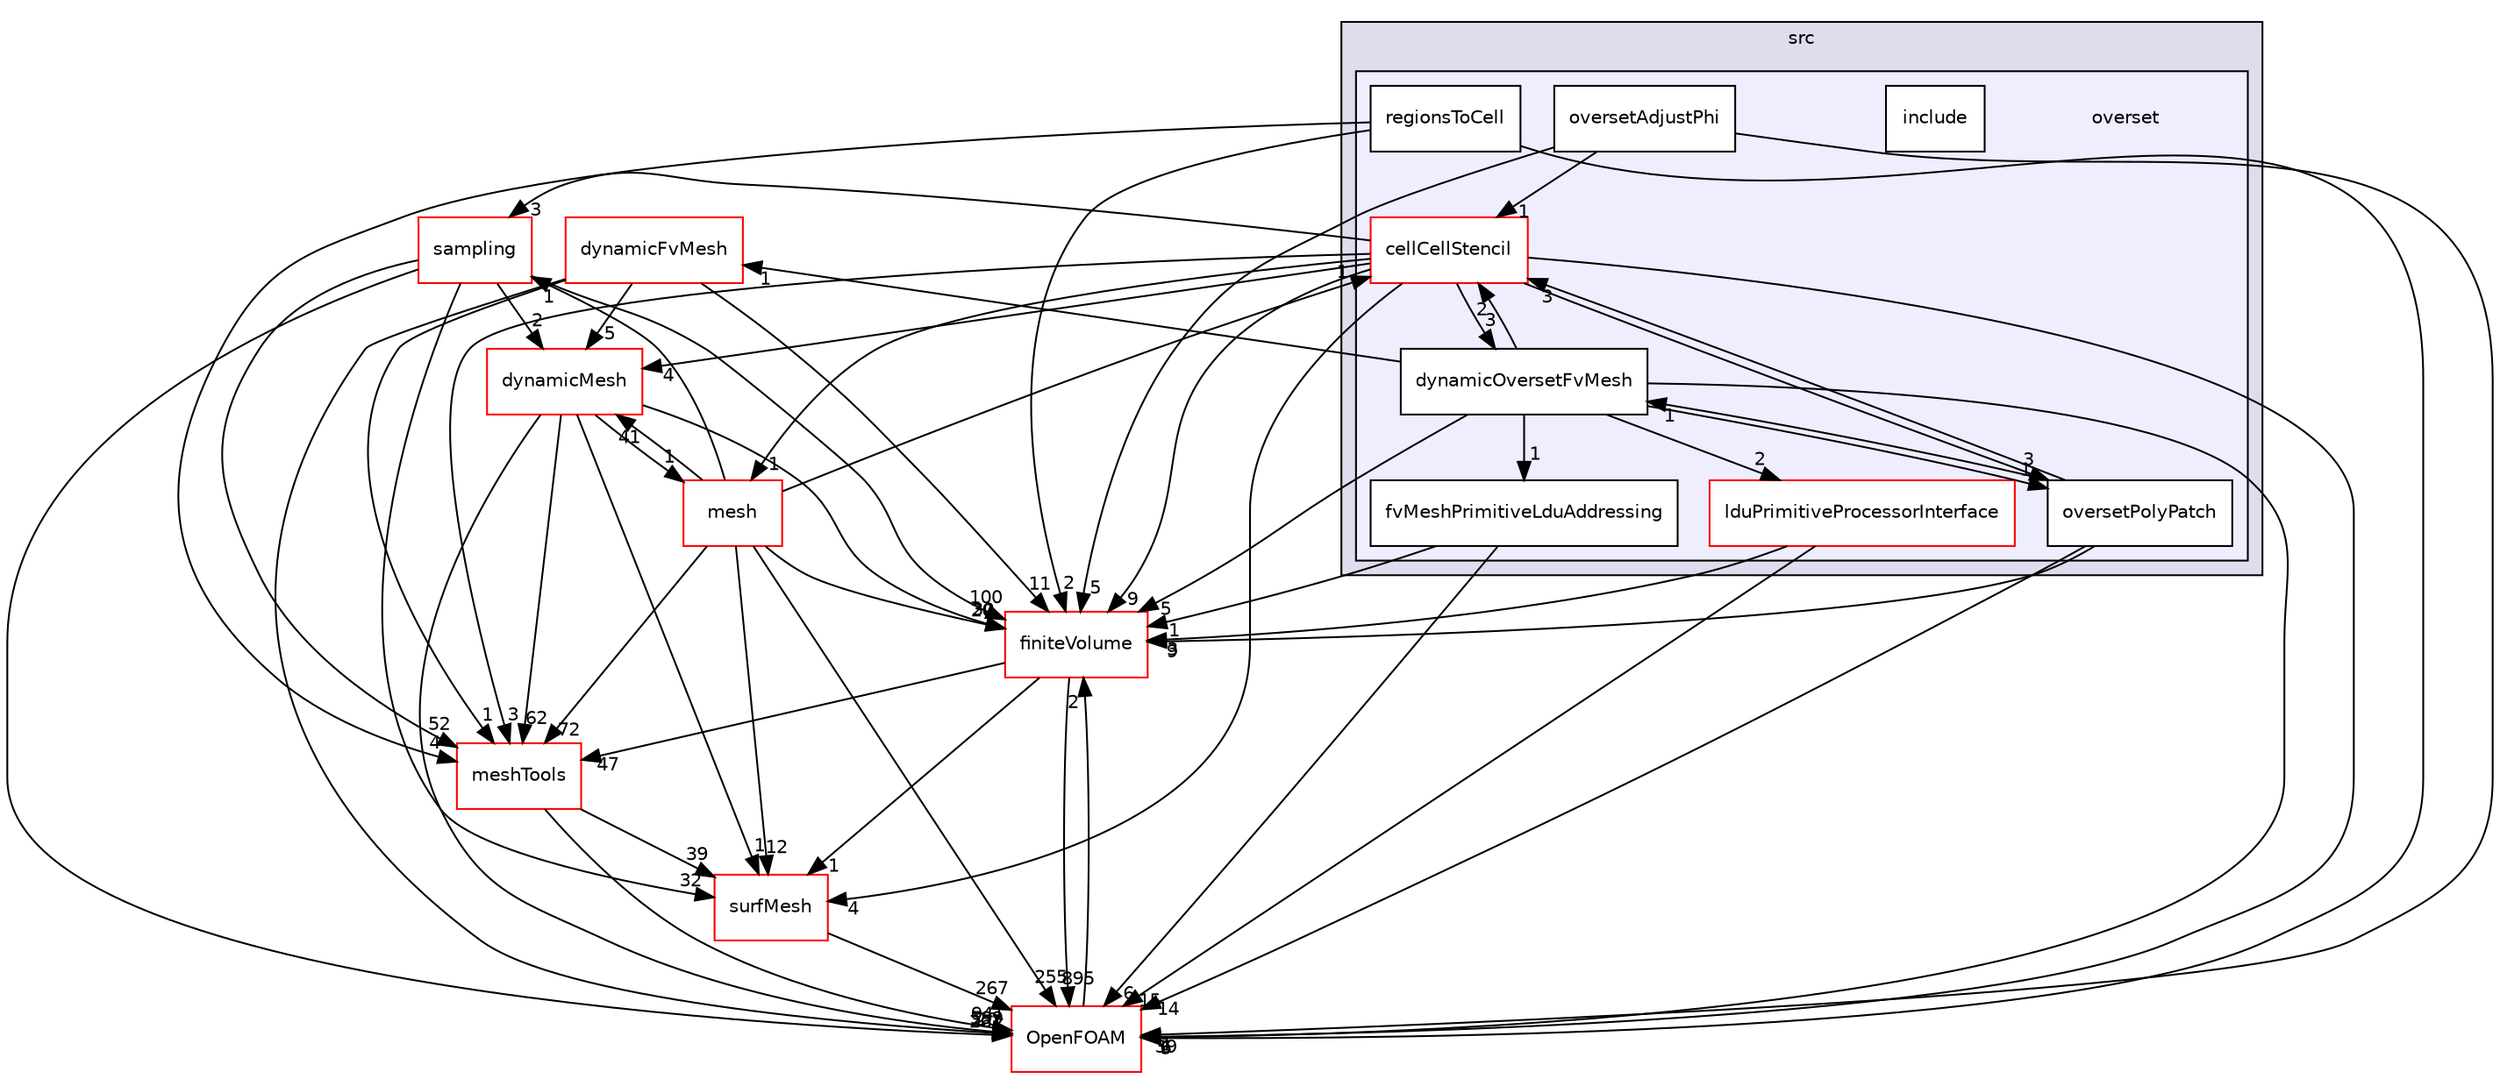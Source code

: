 digraph "src/overset" {
  bgcolor=transparent;
  compound=true
  node [ fontsize="10", fontname="Helvetica"];
  edge [ labelfontsize="10", labelfontname="Helvetica"];
  subgraph clusterdir_68267d1309a1af8e8297ef4c3efbcdba {
    graph [ bgcolor="#ddddee", pencolor="black", label="src" fontname="Helvetica", fontsize="10", URL="dir_68267d1309a1af8e8297ef4c3efbcdba.html"]
  subgraph clusterdir_130ea3eb54766613bed36c4f96e55285 {
    graph [ bgcolor="#eeeeff", pencolor="black", label="" URL="dir_130ea3eb54766613bed36c4f96e55285.html"];
    dir_130ea3eb54766613bed36c4f96e55285 [shape=plaintext label="overset"];
    dir_c8b95e09d21a64825888613c18fe4ff2 [shape=box label="cellCellStencil" color="red" fillcolor="white" style="filled" URL="dir_c8b95e09d21a64825888613c18fe4ff2.html"];
    dir_36610c964c56ee5839c7ab6692c88b13 [shape=box label="dynamicOversetFvMesh" color="black" fillcolor="white" style="filled" URL="dir_36610c964c56ee5839c7ab6692c88b13.html"];
    dir_1cd283f81202a1738495e9e43e1b9571 [shape=box label="fvMeshPrimitiveLduAddressing" color="black" fillcolor="white" style="filled" URL="dir_1cd283f81202a1738495e9e43e1b9571.html"];
    dir_562a6031340baf72c43bd2aeaa54b862 [shape=box label="include" color="black" fillcolor="white" style="filled" URL="dir_562a6031340baf72c43bd2aeaa54b862.html"];
    dir_b762ae4e91a4fddfcd1b3d4b364e39f6 [shape=box label="lduPrimitiveProcessorInterface" color="red" fillcolor="white" style="filled" URL="dir_b762ae4e91a4fddfcd1b3d4b364e39f6.html"];
    dir_5a4d0cfa64947f6700a95656be3eb91d [shape=box label="oversetAdjustPhi" color="black" fillcolor="white" style="filled" URL="dir_5a4d0cfa64947f6700a95656be3eb91d.html"];
    dir_8cbf50248437c6cbef5e7db625f6cd01 [shape=box label="oversetPolyPatch" color="black" fillcolor="white" style="filled" URL="dir_8cbf50248437c6cbef5e7db625f6cd01.html"];
    dir_2b3f342791f82e1c0a2639cb6ddb1e11 [shape=box label="regionsToCell" color="black" fillcolor="white" style="filled" URL="dir_2b3f342791f82e1c0a2639cb6ddb1e11.html"];
  }
  }
  dir_9bd15774b555cf7259a6fa18f99fe99b [shape=box label="finiteVolume" color="red" URL="dir_9bd15774b555cf7259a6fa18f99fe99b.html"];
  dir_24a3817a3c61c11f04a0a72057522f4f [shape=box label="sampling" color="red" URL="dir_24a3817a3c61c11f04a0a72057522f4f.html"];
  dir_0a88fe22feb23ce5f078a04a1df67721 [shape=box label="surfMesh" color="red" URL="dir_0a88fe22feb23ce5f078a04a1df67721.html"];
  dir_ae30ad0bef50cf391b24c614251bb9fd [shape=box label="meshTools" color="red" URL="dir_ae30ad0bef50cf391b24c614251bb9fd.html"];
  dir_7be0d8c199b9408ae01f5d77515b8def [shape=box label="mesh" color="red" URL="dir_7be0d8c199b9408ae01f5d77515b8def.html"];
  dir_63742796c427c97a292c80f7db71da36 [shape=box label="dynamicMesh" color="red" URL="dir_63742796c427c97a292c80f7db71da36.html"];
  dir_c5473ff19b20e6ec4dfe5c310b3778a8 [shape=box label="OpenFOAM" color="red" URL="dir_c5473ff19b20e6ec4dfe5c310b3778a8.html"];
  dir_7045e8b584c9485727394e576736d39b [shape=box label="dynamicFvMesh" color="red" URL="dir_7045e8b584c9485727394e576736d39b.html"];
  dir_9bd15774b555cf7259a6fa18f99fe99b->dir_0a88fe22feb23ce5f078a04a1df67721 [headlabel="1", labeldistance=1.5 headhref="dir_000814_003623.html"];
  dir_9bd15774b555cf7259a6fa18f99fe99b->dir_ae30ad0bef50cf391b24c614251bb9fd [headlabel="47", labeldistance=1.5 headhref="dir_000814_001949.html"];
  dir_9bd15774b555cf7259a6fa18f99fe99b->dir_c5473ff19b20e6ec4dfe5c310b3778a8 [headlabel="895", labeldistance=1.5 headhref="dir_000814_002151.html"];
  dir_c8b95e09d21a64825888613c18fe4ff2->dir_9bd15774b555cf7259a6fa18f99fe99b [headlabel="9", labeldistance=1.5 headhref="dir_002955_000814.html"];
  dir_c8b95e09d21a64825888613c18fe4ff2->dir_24a3817a3c61c11f04a0a72057522f4f [headlabel="3", labeldistance=1.5 headhref="dir_002955_003550.html"];
  dir_c8b95e09d21a64825888613c18fe4ff2->dir_0a88fe22feb23ce5f078a04a1df67721 [headlabel="4", labeldistance=1.5 headhref="dir_002955_003623.html"];
  dir_c8b95e09d21a64825888613c18fe4ff2->dir_8cbf50248437c6cbef5e7db625f6cd01 [headlabel="3", labeldistance=1.5 headhref="dir_002955_002967.html"];
  dir_c8b95e09d21a64825888613c18fe4ff2->dir_ae30ad0bef50cf391b24c614251bb9fd [headlabel="3", labeldistance=1.5 headhref="dir_002955_001949.html"];
  dir_c8b95e09d21a64825888613c18fe4ff2->dir_7be0d8c199b9408ae01f5d77515b8def [headlabel="1", labeldistance=1.5 headhref="dir_002955_001894.html"];
  dir_c8b95e09d21a64825888613c18fe4ff2->dir_63742796c427c97a292c80f7db71da36 [headlabel="4", labeldistance=1.5 headhref="dir_002955_000588.html"];
  dir_c8b95e09d21a64825888613c18fe4ff2->dir_36610c964c56ee5839c7ab6692c88b13 [headlabel="3", labeldistance=1.5 headhref="dir_002955_002961.html"];
  dir_c8b95e09d21a64825888613c18fe4ff2->dir_c5473ff19b20e6ec4dfe5c310b3778a8 [headlabel="39", labeldistance=1.5 headhref="dir_002955_002151.html"];
  dir_24a3817a3c61c11f04a0a72057522f4f->dir_9bd15774b555cf7259a6fa18f99fe99b [headlabel="100", labeldistance=1.5 headhref="dir_003550_000814.html"];
  dir_24a3817a3c61c11f04a0a72057522f4f->dir_0a88fe22feb23ce5f078a04a1df67721 [headlabel="32", labeldistance=1.5 headhref="dir_003550_003623.html"];
  dir_24a3817a3c61c11f04a0a72057522f4f->dir_ae30ad0bef50cf391b24c614251bb9fd [headlabel="52", labeldistance=1.5 headhref="dir_003550_001949.html"];
  dir_24a3817a3c61c11f04a0a72057522f4f->dir_63742796c427c97a292c80f7db71da36 [headlabel="2", labeldistance=1.5 headhref="dir_003550_000588.html"];
  dir_24a3817a3c61c11f04a0a72057522f4f->dir_c5473ff19b20e6ec4dfe5c310b3778a8 [headlabel="261", labeldistance=1.5 headhref="dir_003550_002151.html"];
  dir_0a88fe22feb23ce5f078a04a1df67721->dir_c5473ff19b20e6ec4dfe5c310b3778a8 [headlabel="267", labeldistance=1.5 headhref="dir_003623_002151.html"];
  dir_8cbf50248437c6cbef5e7db625f6cd01->dir_9bd15774b555cf7259a6fa18f99fe99b [headlabel="9", labeldistance=1.5 headhref="dir_002967_000814.html"];
  dir_8cbf50248437c6cbef5e7db625f6cd01->dir_c8b95e09d21a64825888613c18fe4ff2 [headlabel="3", labeldistance=1.5 headhref="dir_002967_002955.html"];
  dir_8cbf50248437c6cbef5e7db625f6cd01->dir_36610c964c56ee5839c7ab6692c88b13 [headlabel="1", labeldistance=1.5 headhref="dir_002967_002961.html"];
  dir_8cbf50248437c6cbef5e7db625f6cd01->dir_c5473ff19b20e6ec4dfe5c310b3778a8 [headlabel="14", labeldistance=1.5 headhref="dir_002967_002151.html"];
  dir_1cd283f81202a1738495e9e43e1b9571->dir_9bd15774b555cf7259a6fa18f99fe99b [headlabel="1", labeldistance=1.5 headhref="dir_002962_000814.html"];
  dir_1cd283f81202a1738495e9e43e1b9571->dir_c5473ff19b20e6ec4dfe5c310b3778a8 [headlabel="6", labeldistance=1.5 headhref="dir_002962_002151.html"];
  dir_ae30ad0bef50cf391b24c614251bb9fd->dir_0a88fe22feb23ce5f078a04a1df67721 [headlabel="39", labeldistance=1.5 headhref="dir_001949_003623.html"];
  dir_ae30ad0bef50cf391b24c614251bb9fd->dir_c5473ff19b20e6ec4dfe5c310b3778a8 [headlabel="941", labeldistance=1.5 headhref="dir_001949_002151.html"];
  dir_7be0d8c199b9408ae01f5d77515b8def->dir_9bd15774b555cf7259a6fa18f99fe99b [headlabel="20", labeldistance=1.5 headhref="dir_001894_000814.html"];
  dir_7be0d8c199b9408ae01f5d77515b8def->dir_c8b95e09d21a64825888613c18fe4ff2 [headlabel="1", labeldistance=1.5 headhref="dir_001894_002955.html"];
  dir_7be0d8c199b9408ae01f5d77515b8def->dir_24a3817a3c61c11f04a0a72057522f4f [headlabel="1", labeldistance=1.5 headhref="dir_001894_003550.html"];
  dir_7be0d8c199b9408ae01f5d77515b8def->dir_0a88fe22feb23ce5f078a04a1df67721 [headlabel="12", labeldistance=1.5 headhref="dir_001894_003623.html"];
  dir_7be0d8c199b9408ae01f5d77515b8def->dir_ae30ad0bef50cf391b24c614251bb9fd [headlabel="72", labeldistance=1.5 headhref="dir_001894_001949.html"];
  dir_7be0d8c199b9408ae01f5d77515b8def->dir_63742796c427c97a292c80f7db71da36 [headlabel="41", labeldistance=1.5 headhref="dir_001894_000588.html"];
  dir_7be0d8c199b9408ae01f5d77515b8def->dir_c5473ff19b20e6ec4dfe5c310b3778a8 [headlabel="255", labeldistance=1.5 headhref="dir_001894_002151.html"];
  dir_b762ae4e91a4fddfcd1b3d4b364e39f6->dir_9bd15774b555cf7259a6fa18f99fe99b [headlabel="3", labeldistance=1.5 headhref="dir_002964_000814.html"];
  dir_b762ae4e91a4fddfcd1b3d4b364e39f6->dir_c5473ff19b20e6ec4dfe5c310b3778a8 [headlabel="15", labeldistance=1.5 headhref="dir_002964_002151.html"];
  dir_63742796c427c97a292c80f7db71da36->dir_9bd15774b555cf7259a6fa18f99fe99b [headlabel="30", labeldistance=1.5 headhref="dir_000588_000814.html"];
  dir_63742796c427c97a292c80f7db71da36->dir_0a88fe22feb23ce5f078a04a1df67721 [headlabel="1", labeldistance=1.5 headhref="dir_000588_003623.html"];
  dir_63742796c427c97a292c80f7db71da36->dir_ae30ad0bef50cf391b24c614251bb9fd [headlabel="62", labeldistance=1.5 headhref="dir_000588_001949.html"];
  dir_63742796c427c97a292c80f7db71da36->dir_7be0d8c199b9408ae01f5d77515b8def [headlabel="1", labeldistance=1.5 headhref="dir_000588_001894.html"];
  dir_63742796c427c97a292c80f7db71da36->dir_c5473ff19b20e6ec4dfe5c310b3778a8 [headlabel="599", labeldistance=1.5 headhref="dir_000588_002151.html"];
  dir_5a4d0cfa64947f6700a95656be3eb91d->dir_9bd15774b555cf7259a6fa18f99fe99b [headlabel="5", labeldistance=1.5 headhref="dir_002966_000814.html"];
  dir_5a4d0cfa64947f6700a95656be3eb91d->dir_c8b95e09d21a64825888613c18fe4ff2 [headlabel="1", labeldistance=1.5 headhref="dir_002966_002955.html"];
  dir_5a4d0cfa64947f6700a95656be3eb91d->dir_c5473ff19b20e6ec4dfe5c310b3778a8 [headlabel="1", labeldistance=1.5 headhref="dir_002966_002151.html"];
  dir_36610c964c56ee5839c7ab6692c88b13->dir_9bd15774b555cf7259a6fa18f99fe99b [headlabel="5", labeldistance=1.5 headhref="dir_002961_000814.html"];
  dir_36610c964c56ee5839c7ab6692c88b13->dir_c8b95e09d21a64825888613c18fe4ff2 [headlabel="2", labeldistance=1.5 headhref="dir_002961_002955.html"];
  dir_36610c964c56ee5839c7ab6692c88b13->dir_8cbf50248437c6cbef5e7db625f6cd01 [headlabel="1", labeldistance=1.5 headhref="dir_002961_002967.html"];
  dir_36610c964c56ee5839c7ab6692c88b13->dir_1cd283f81202a1738495e9e43e1b9571 [headlabel="1", labeldistance=1.5 headhref="dir_002961_002962.html"];
  dir_36610c964c56ee5839c7ab6692c88b13->dir_b762ae4e91a4fddfcd1b3d4b364e39f6 [headlabel="2", labeldistance=1.5 headhref="dir_002961_002964.html"];
  dir_36610c964c56ee5839c7ab6692c88b13->dir_c5473ff19b20e6ec4dfe5c310b3778a8 [headlabel="6", labeldistance=1.5 headhref="dir_002961_002151.html"];
  dir_36610c964c56ee5839c7ab6692c88b13->dir_7045e8b584c9485727394e576736d39b [headlabel="1", labeldistance=1.5 headhref="dir_002961_000578.html"];
  dir_c5473ff19b20e6ec4dfe5c310b3778a8->dir_9bd15774b555cf7259a6fa18f99fe99b [headlabel="2", labeldistance=1.5 headhref="dir_002151_000814.html"];
  dir_2b3f342791f82e1c0a2639cb6ddb1e11->dir_9bd15774b555cf7259a6fa18f99fe99b [headlabel="2", labeldistance=1.5 headhref="dir_002968_000814.html"];
  dir_2b3f342791f82e1c0a2639cb6ddb1e11->dir_ae30ad0bef50cf391b24c614251bb9fd [headlabel="4", labeldistance=1.5 headhref="dir_002968_001949.html"];
  dir_2b3f342791f82e1c0a2639cb6ddb1e11->dir_c5473ff19b20e6ec4dfe5c310b3778a8 [headlabel="5", labeldistance=1.5 headhref="dir_002968_002151.html"];
  dir_7045e8b584c9485727394e576736d39b->dir_9bd15774b555cf7259a6fa18f99fe99b [headlabel="11", labeldistance=1.5 headhref="dir_000578_000814.html"];
  dir_7045e8b584c9485727394e576736d39b->dir_ae30ad0bef50cf391b24c614251bb9fd [headlabel="1", labeldistance=1.5 headhref="dir_000578_001949.html"];
  dir_7045e8b584c9485727394e576736d39b->dir_63742796c427c97a292c80f7db71da36 [headlabel="5", labeldistance=1.5 headhref="dir_000578_000588.html"];
  dir_7045e8b584c9485727394e576736d39b->dir_c5473ff19b20e6ec4dfe5c310b3778a8 [headlabel="20", labeldistance=1.5 headhref="dir_000578_002151.html"];
}
